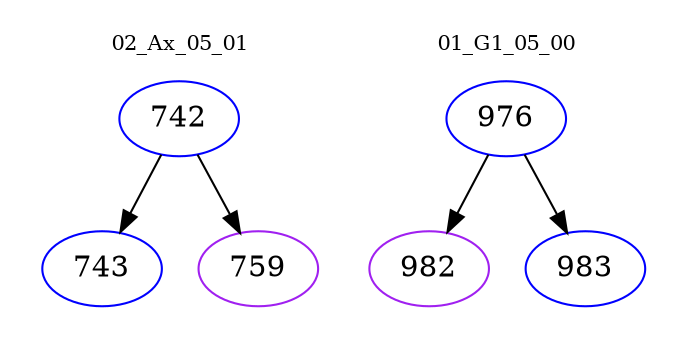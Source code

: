 digraph{
subgraph cluster_0 {
color = white
label = "02_Ax_05_01";
fontsize=10;
T0_742 [label="742", color="blue"]
T0_742 -> T0_743 [color="black"]
T0_743 [label="743", color="blue"]
T0_742 -> T0_759 [color="black"]
T0_759 [label="759", color="purple"]
}
subgraph cluster_1 {
color = white
label = "01_G1_05_00";
fontsize=10;
T1_976 [label="976", color="blue"]
T1_976 -> T1_982 [color="black"]
T1_982 [label="982", color="purple"]
T1_976 -> T1_983 [color="black"]
T1_983 [label="983", color="blue"]
}
}

